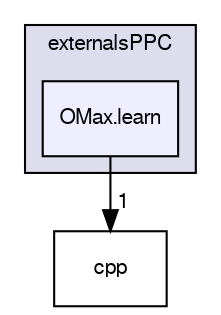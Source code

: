 digraph G {
  bgcolor=transparent;
  compound=true
  node [ fontsize="10", fontname="FreeSans"];
  edge [ labelfontsize="10", labelfontname="FreeSans"];
  subgraph clusterdir_1b9e43ffd41b47e2a62c03d2db4f81db {
    graph [ bgcolor="#ddddee", pencolor="black", label="externalsPPC" fontname="FreeSans", fontsize="10", URL="dir_1b9e43ffd41b47e2a62c03d2db4f81db.html"]
  dir_04f335b80ff1f442e8d90425c67bec33 [shape=box, label="OMax.learn", style="filled", fillcolor="#eeeeff", pencolor="black", URL="dir_04f335b80ff1f442e8d90425c67bec33.html"];
  }
  dir_bc5a9248bf4fe98448844334faba2c26 [shape=box label="cpp" URL="dir_bc5a9248bf4fe98448844334faba2c26.html"];
  dir_04f335b80ff1f442e8d90425c67bec33->dir_bc5a9248bf4fe98448844334faba2c26 [headlabel="1", labeldistance=1.5 headhref="dir_000013_000024.html"];
}
